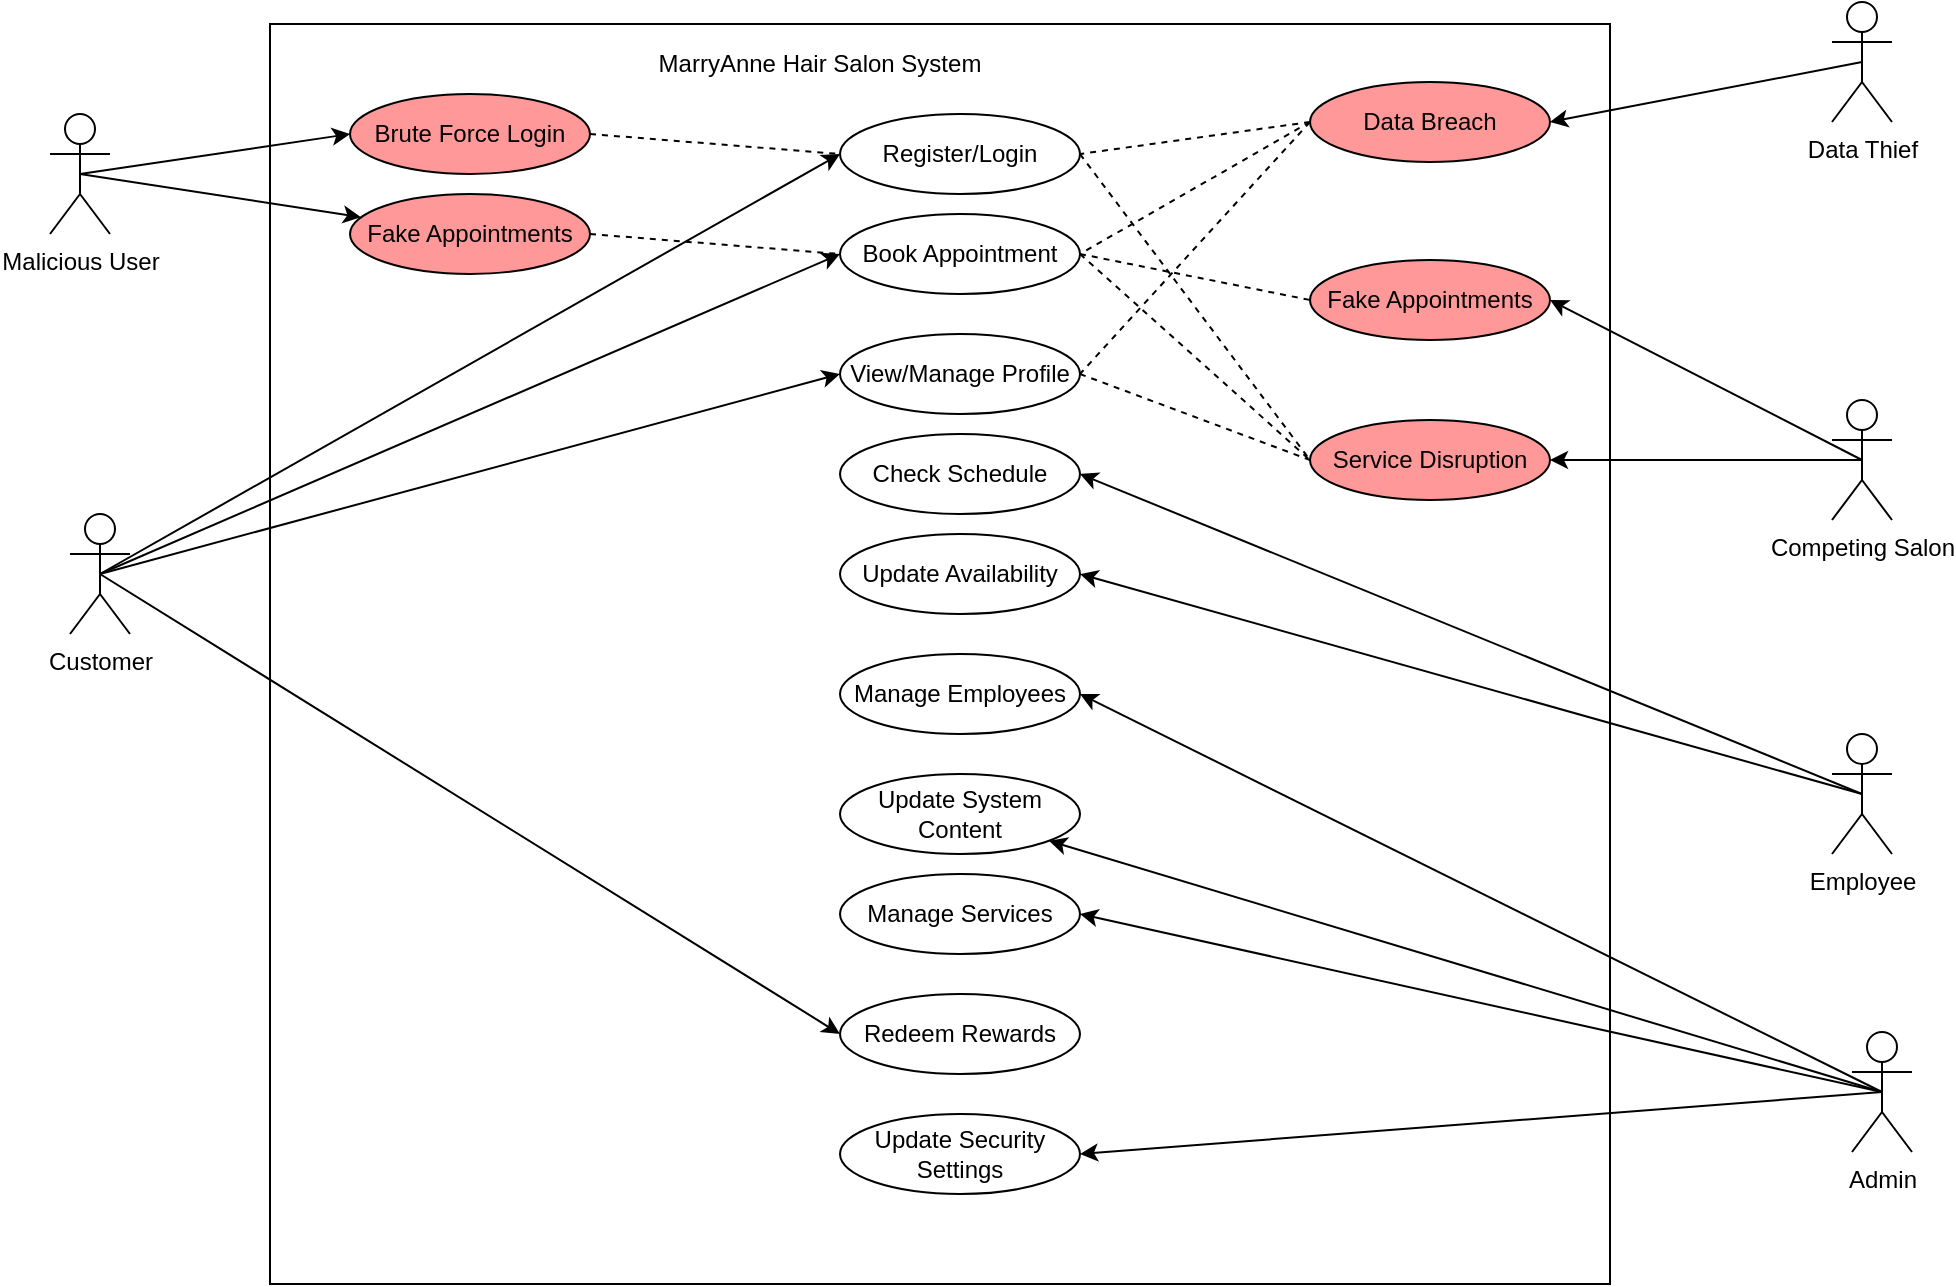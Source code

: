 <mxfile version="21.6.8" type="device">
  <diagram name="Page-1" id="PdGhhgiaSFnorar0To36">
    <mxGraphModel dx="2390" dy="1393" grid="1" gridSize="10" guides="1" tooltips="1" connect="1" arrows="1" fold="1" page="1" pageScale="1" pageWidth="1600" pageHeight="900" math="0" shadow="0">
      <root>
        <mxCell id="0" />
        <mxCell id="1" parent="0" />
        <mxCell id="fvXsnm61Bii9Onc5ht03-1" value="" style="rounded=0;whiteSpace=wrap;html=1;" vertex="1" parent="1">
          <mxGeometry x="420" y="135" width="670" height="630" as="geometry" />
        </mxCell>
        <mxCell id="fvXsnm61Bii9Onc5ht03-2" value="Customer" style="shape=umlActor;verticalLabelPosition=bottom;verticalAlign=top;html=1;outlineConnect=0;" vertex="1" parent="1">
          <mxGeometry x="320" y="380" width="30" height="60" as="geometry" />
        </mxCell>
        <mxCell id="fvXsnm61Bii9Onc5ht03-3" value="Admin" style="shape=umlActor;verticalLabelPosition=bottom;verticalAlign=top;html=1;outlineConnect=0;" vertex="1" parent="1">
          <mxGeometry x="1211" y="639" width="30" height="60" as="geometry" />
        </mxCell>
        <mxCell id="fvXsnm61Bii9Onc5ht03-4" value="Employee" style="shape=umlActor;verticalLabelPosition=bottom;verticalAlign=top;html=1;outlineConnect=0;" vertex="1" parent="1">
          <mxGeometry x="1201" y="490" width="30" height="60" as="geometry" />
        </mxCell>
        <mxCell id="fvXsnm61Bii9Onc5ht03-5" style="rounded=0;orthogonalLoop=1;jettySize=auto;html=1;exitX=0;exitY=0.5;exitDx=0;exitDy=0;entryX=0.5;entryY=0.5;entryDx=0;entryDy=0;entryPerimeter=0;endArrow=none;endFill=0;startArrow=classic;startFill=1;" edge="1" parent="1" source="fvXsnm61Bii9Onc5ht03-7" target="fvXsnm61Bii9Onc5ht03-2">
          <mxGeometry relative="1" as="geometry" />
        </mxCell>
        <mxCell id="fvXsnm61Bii9Onc5ht03-6" style="rounded=0;orthogonalLoop=1;jettySize=auto;html=1;exitX=1;exitY=0.5;exitDx=0;exitDy=0;entryX=0;entryY=0.5;entryDx=0;entryDy=0;dashed=1;endArrow=none;endFill=0;" edge="1" parent="1" source="fvXsnm61Bii9Onc5ht03-7" target="fvXsnm61Bii9Onc5ht03-45">
          <mxGeometry relative="1" as="geometry" />
        </mxCell>
        <mxCell id="fvXsnm61Bii9Onc5ht03-7" value="Register/Login" style="ellipse;whiteSpace=wrap;html=1;" vertex="1" parent="1">
          <mxGeometry x="705" y="180" width="120" height="40" as="geometry" />
        </mxCell>
        <mxCell id="fvXsnm61Bii9Onc5ht03-8" style="rounded=0;orthogonalLoop=1;jettySize=auto;html=1;exitX=0;exitY=0.5;exitDx=0;exitDy=0;entryX=0.5;entryY=0.5;entryDx=0;entryDy=0;entryPerimeter=0;startArrow=classic;startFill=1;endArrow=none;endFill=0;" edge="1" parent="1" source="fvXsnm61Bii9Onc5ht03-11" target="fvXsnm61Bii9Onc5ht03-2">
          <mxGeometry relative="1" as="geometry" />
        </mxCell>
        <mxCell id="fvXsnm61Bii9Onc5ht03-9" style="rounded=0;orthogonalLoop=1;jettySize=auto;html=1;entryX=0;entryY=0.5;entryDx=0;entryDy=0;dashed=1;endArrow=none;endFill=0;exitX=1;exitY=0.5;exitDx=0;exitDy=0;" edge="1" parent="1" source="fvXsnm61Bii9Onc5ht03-11" target="fvXsnm61Bii9Onc5ht03-45">
          <mxGeometry relative="1" as="geometry" />
        </mxCell>
        <mxCell id="fvXsnm61Bii9Onc5ht03-10" style="rounded=0;orthogonalLoop=1;jettySize=auto;html=1;entryX=0;entryY=0.5;entryDx=0;entryDy=0;dashed=1;endArrow=none;endFill=0;exitX=1;exitY=0.5;exitDx=0;exitDy=0;" edge="1" parent="1" source="fvXsnm61Bii9Onc5ht03-11" target="fvXsnm61Bii9Onc5ht03-47">
          <mxGeometry relative="1" as="geometry" />
        </mxCell>
        <mxCell id="fvXsnm61Bii9Onc5ht03-11" value="Book Appointment" style="ellipse;whiteSpace=wrap;html=1;" vertex="1" parent="1">
          <mxGeometry x="705" y="230" width="120" height="40" as="geometry" />
        </mxCell>
        <mxCell id="fvXsnm61Bii9Onc5ht03-12" style="rounded=0;orthogonalLoop=1;jettySize=auto;html=1;entryX=0.5;entryY=0.5;entryDx=0;entryDy=0;entryPerimeter=0;startArrow=classic;startFill=1;endArrow=none;endFill=0;exitX=0;exitY=0.5;exitDx=0;exitDy=0;" edge="1" parent="1" source="fvXsnm61Bii9Onc5ht03-14" target="fvXsnm61Bii9Onc5ht03-2">
          <mxGeometry relative="1" as="geometry" />
        </mxCell>
        <mxCell id="fvXsnm61Bii9Onc5ht03-13" style="rounded=0;orthogonalLoop=1;jettySize=auto;html=1;entryX=0;entryY=0.5;entryDx=0;entryDy=0;dashed=1;endArrow=none;endFill=0;exitX=1;exitY=0.5;exitDx=0;exitDy=0;" edge="1" parent="1" source="fvXsnm61Bii9Onc5ht03-14" target="fvXsnm61Bii9Onc5ht03-45">
          <mxGeometry relative="1" as="geometry" />
        </mxCell>
        <mxCell id="fvXsnm61Bii9Onc5ht03-14" value="View/Manage Profile" style="ellipse;whiteSpace=wrap;html=1;" vertex="1" parent="1">
          <mxGeometry x="705" y="290" width="120" height="40" as="geometry" />
        </mxCell>
        <mxCell id="fvXsnm61Bii9Onc5ht03-15" style="rounded=0;orthogonalLoop=1;jettySize=auto;html=1;exitX=1;exitY=0.5;exitDx=0;exitDy=0;entryX=0.5;entryY=0.5;entryDx=0;entryDy=0;entryPerimeter=0;endArrow=none;endFill=0;startArrow=classic;startFill=1;" edge="1" parent="1" source="fvXsnm61Bii9Onc5ht03-16" target="fvXsnm61Bii9Onc5ht03-3">
          <mxGeometry relative="1" as="geometry" />
        </mxCell>
        <mxCell id="fvXsnm61Bii9Onc5ht03-16" value="Manage Employees" style="ellipse;whiteSpace=wrap;html=1;" vertex="1" parent="1">
          <mxGeometry x="705" y="450" width="120" height="40" as="geometry" />
        </mxCell>
        <mxCell id="fvXsnm61Bii9Onc5ht03-17" style="rounded=0;orthogonalLoop=1;jettySize=auto;html=1;exitX=1;exitY=0.5;exitDx=0;exitDy=0;entryX=0.5;entryY=0.5;entryDx=0;entryDy=0;entryPerimeter=0;startArrow=classic;startFill=1;endArrow=none;endFill=0;" edge="1" parent="1" source="fvXsnm61Bii9Onc5ht03-18" target="fvXsnm61Bii9Onc5ht03-4">
          <mxGeometry relative="1" as="geometry" />
        </mxCell>
        <mxCell id="fvXsnm61Bii9Onc5ht03-18" value="Update Availability" style="ellipse;whiteSpace=wrap;html=1;" vertex="1" parent="1">
          <mxGeometry x="705" y="390" width="120" height="40" as="geometry" />
        </mxCell>
        <mxCell id="fvXsnm61Bii9Onc5ht03-19" style="rounded=0;orthogonalLoop=1;jettySize=auto;html=1;exitX=1;exitY=0.5;exitDx=0;exitDy=0;entryX=0.5;entryY=0.5;entryDx=0;entryDy=0;entryPerimeter=0;startArrow=classic;startFill=1;endArrow=none;endFill=0;" edge="1" parent="1" source="fvXsnm61Bii9Onc5ht03-20" target="fvXsnm61Bii9Onc5ht03-4">
          <mxGeometry relative="1" as="geometry" />
        </mxCell>
        <mxCell id="fvXsnm61Bii9Onc5ht03-20" value="Check Schedule" style="ellipse;whiteSpace=wrap;html=1;" vertex="1" parent="1">
          <mxGeometry x="705" y="340" width="120" height="40" as="geometry" />
        </mxCell>
        <mxCell id="fvXsnm61Bii9Onc5ht03-21" style="rounded=0;orthogonalLoop=1;jettySize=auto;html=1;entryX=0.5;entryY=0.5;entryDx=0;entryDy=0;entryPerimeter=0;startArrow=classic;startFill=1;endArrow=none;endFill=0;exitX=0;exitY=0.5;exitDx=0;exitDy=0;" edge="1" parent="1" source="fvXsnm61Bii9Onc5ht03-22" target="fvXsnm61Bii9Onc5ht03-2">
          <mxGeometry relative="1" as="geometry" />
        </mxCell>
        <mxCell id="fvXsnm61Bii9Onc5ht03-22" value="Redeem Rewards" style="ellipse;whiteSpace=wrap;html=1;" vertex="1" parent="1">
          <mxGeometry x="705" y="620" width="120" height="40" as="geometry" />
        </mxCell>
        <mxCell id="fvXsnm61Bii9Onc5ht03-23" style="rounded=0;orthogonalLoop=1;jettySize=auto;html=1;exitX=1;exitY=0.5;exitDx=0;exitDy=0;entryX=0.5;entryY=0.5;entryDx=0;entryDy=0;entryPerimeter=0;endArrow=none;endFill=0;startArrow=classic;startFill=1;" edge="1" parent="1" source="fvXsnm61Bii9Onc5ht03-24" target="fvXsnm61Bii9Onc5ht03-3">
          <mxGeometry relative="1" as="geometry" />
        </mxCell>
        <mxCell id="fvXsnm61Bii9Onc5ht03-24" value="Manage Services" style="ellipse;whiteSpace=wrap;html=1;" vertex="1" parent="1">
          <mxGeometry x="705" y="560" width="120" height="40" as="geometry" />
        </mxCell>
        <mxCell id="fvXsnm61Bii9Onc5ht03-25" style="rounded=0;orthogonalLoop=1;jettySize=auto;html=1;entryX=0.5;entryY=0.5;entryDx=0;entryDy=0;entryPerimeter=0;endArrow=none;endFill=0;startArrow=classic;startFill=1;" edge="1" parent="1" source="fvXsnm61Bii9Onc5ht03-26" target="fvXsnm61Bii9Onc5ht03-3">
          <mxGeometry relative="1" as="geometry" />
        </mxCell>
        <mxCell id="fvXsnm61Bii9Onc5ht03-26" value="Update System Content" style="ellipse;whiteSpace=wrap;html=1;" vertex="1" parent="1">
          <mxGeometry x="705" y="510" width="120" height="40" as="geometry" />
        </mxCell>
        <mxCell id="fvXsnm61Bii9Onc5ht03-27" style="rounded=0;orthogonalLoop=1;jettySize=auto;html=1;entryX=0.5;entryY=0.5;entryDx=0;entryDy=0;entryPerimeter=0;endArrow=none;endFill=0;startArrow=classic;startFill=1;exitX=1;exitY=0.5;exitDx=0;exitDy=0;" edge="1" parent="1" source="fvXsnm61Bii9Onc5ht03-28" target="fvXsnm61Bii9Onc5ht03-3">
          <mxGeometry relative="1" as="geometry" />
        </mxCell>
        <mxCell id="fvXsnm61Bii9Onc5ht03-28" value="Update Security Settings" style="ellipse;whiteSpace=wrap;html=1;" vertex="1" parent="1">
          <mxGeometry x="705" y="680" width="120" height="40" as="geometry" />
        </mxCell>
        <mxCell id="fvXsnm61Bii9Onc5ht03-29" value="MarryAnne Hair Salon System" style="text;html=1;strokeColor=none;fillColor=none;align=center;verticalAlign=middle;whiteSpace=wrap;rounded=0;" vertex="1" parent="1">
          <mxGeometry x="610" y="140" width="170" height="30" as="geometry" />
        </mxCell>
        <mxCell id="fvXsnm61Bii9Onc5ht03-30" value="Malicious User" style="shape=umlActor;verticalLabelPosition=bottom;verticalAlign=top;html=1;outlineConnect=0;" vertex="1" parent="1">
          <mxGeometry x="310" y="180" width="30" height="60" as="geometry" />
        </mxCell>
        <mxCell id="fvXsnm61Bii9Onc5ht03-31" value="Data Thief" style="shape=umlActor;verticalLabelPosition=bottom;verticalAlign=top;html=1;outlineConnect=0;" vertex="1" parent="1">
          <mxGeometry x="1201" y="124" width="30" height="60" as="geometry" />
        </mxCell>
        <mxCell id="fvXsnm61Bii9Onc5ht03-32" value="Competing Salon" style="shape=umlActor;verticalLabelPosition=bottom;verticalAlign=top;html=1;outlineConnect=0;" vertex="1" parent="1">
          <mxGeometry x="1201" y="323" width="30" height="60" as="geometry" />
        </mxCell>
        <mxCell id="fvXsnm61Bii9Onc5ht03-33" style="rounded=0;orthogonalLoop=1;jettySize=auto;html=1;exitX=0;exitY=0.5;exitDx=0;exitDy=0;entryX=0.5;entryY=0.5;entryDx=0;entryDy=0;entryPerimeter=0;endArrow=none;endFill=0;startArrow=classic;startFill=1;" edge="1" parent="1" source="fvXsnm61Bii9Onc5ht03-35" target="fvXsnm61Bii9Onc5ht03-30">
          <mxGeometry relative="1" as="geometry" />
        </mxCell>
        <mxCell id="fvXsnm61Bii9Onc5ht03-34" style="rounded=0;orthogonalLoop=1;jettySize=auto;html=1;exitX=1;exitY=0.5;exitDx=0;exitDy=0;entryX=0;entryY=0.5;entryDx=0;entryDy=0;dashed=1;endArrow=none;endFill=0;" edge="1" parent="1" source="fvXsnm61Bii9Onc5ht03-35" target="fvXsnm61Bii9Onc5ht03-7">
          <mxGeometry relative="1" as="geometry" />
        </mxCell>
        <mxCell id="fvXsnm61Bii9Onc5ht03-35" value="&lt;font color=&quot;#030303&quot;&gt;Brute Force Login&lt;/font&gt;" style="ellipse;whiteSpace=wrap;html=1;gradientColor=none;fillColor=#FF9999;" vertex="1" parent="1">
          <mxGeometry x="460" y="170" width="120" height="40" as="geometry" />
        </mxCell>
        <mxCell id="fvXsnm61Bii9Onc5ht03-36" style="rounded=0;orthogonalLoop=1;jettySize=auto;html=1;entryX=0.5;entryY=0.5;entryDx=0;entryDy=0;entryPerimeter=0;endArrow=none;endFill=0;startArrow=classic;startFill=1;" edge="1" parent="1" source="fvXsnm61Bii9Onc5ht03-38" target="fvXsnm61Bii9Onc5ht03-30">
          <mxGeometry relative="1" as="geometry" />
        </mxCell>
        <mxCell id="fvXsnm61Bii9Onc5ht03-37" style="rounded=0;orthogonalLoop=1;jettySize=auto;html=1;exitX=1;exitY=0.5;exitDx=0;exitDy=0;entryX=0;entryY=0.5;entryDx=0;entryDy=0;dashed=1;endArrow=none;endFill=0;" edge="1" parent="1" source="fvXsnm61Bii9Onc5ht03-38" target="fvXsnm61Bii9Onc5ht03-11">
          <mxGeometry relative="1" as="geometry" />
        </mxCell>
        <mxCell id="fvXsnm61Bii9Onc5ht03-38" value="&lt;font color=&quot;#030303&quot;&gt;Fake Appointments&lt;/font&gt;" style="ellipse;whiteSpace=wrap;html=1;fillColor=#FF9999;" vertex="1" parent="1">
          <mxGeometry x="460" y="220" width="120" height="40" as="geometry" />
        </mxCell>
        <mxCell id="fvXsnm61Bii9Onc5ht03-39" style="rounded=0;orthogonalLoop=1;jettySize=auto;html=1;entryX=1;entryY=0.5;entryDx=0;entryDy=0;dashed=1;endArrow=none;endFill=0;exitX=0;exitY=0.5;exitDx=0;exitDy=0;" edge="1" parent="1" source="fvXsnm61Bii9Onc5ht03-43" target="fvXsnm61Bii9Onc5ht03-7">
          <mxGeometry relative="1" as="geometry" />
        </mxCell>
        <mxCell id="fvXsnm61Bii9Onc5ht03-40" style="rounded=0;orthogonalLoop=1;jettySize=auto;html=1;entryX=1;entryY=0.5;entryDx=0;entryDy=0;dashed=1;endArrow=none;endFill=0;exitX=0;exitY=0.5;exitDx=0;exitDy=0;" edge="1" parent="1" source="fvXsnm61Bii9Onc5ht03-43" target="fvXsnm61Bii9Onc5ht03-11">
          <mxGeometry relative="1" as="geometry" />
        </mxCell>
        <mxCell id="fvXsnm61Bii9Onc5ht03-41" style="rounded=0;orthogonalLoop=1;jettySize=auto;html=1;entryX=1;entryY=0.5;entryDx=0;entryDy=0;dashed=1;endArrow=none;endFill=0;exitX=0;exitY=0.5;exitDx=0;exitDy=0;" edge="1" parent="1" source="fvXsnm61Bii9Onc5ht03-43" target="fvXsnm61Bii9Onc5ht03-14">
          <mxGeometry relative="1" as="geometry" />
        </mxCell>
        <mxCell id="fvXsnm61Bii9Onc5ht03-42" style="rounded=0;orthogonalLoop=1;jettySize=auto;html=1;entryX=0.5;entryY=0.5;entryDx=0;entryDy=0;entryPerimeter=0;startArrow=classic;startFill=1;endArrow=none;endFill=0;exitX=1;exitY=0.5;exitDx=0;exitDy=0;" edge="1" parent="1" source="fvXsnm61Bii9Onc5ht03-43" target="fvXsnm61Bii9Onc5ht03-31">
          <mxGeometry relative="1" as="geometry" />
        </mxCell>
        <mxCell id="fvXsnm61Bii9Onc5ht03-43" value="&lt;font color=&quot;#030303&quot;&gt;Data Breach&lt;/font&gt;" style="ellipse;whiteSpace=wrap;html=1;gradientColor=none;fillColor=#FF9999;" vertex="1" parent="1">
          <mxGeometry x="940" y="164" width="120" height="40" as="geometry" />
        </mxCell>
        <mxCell id="fvXsnm61Bii9Onc5ht03-44" style="rounded=0;orthogonalLoop=1;jettySize=auto;html=1;entryX=0.5;entryY=0.5;entryDx=0;entryDy=0;entryPerimeter=0;startArrow=classic;startFill=1;endArrow=none;endFill=0;" edge="1" parent="1" source="fvXsnm61Bii9Onc5ht03-45" target="fvXsnm61Bii9Onc5ht03-32">
          <mxGeometry relative="1" as="geometry" />
        </mxCell>
        <mxCell id="fvXsnm61Bii9Onc5ht03-45" value="&lt;font color=&quot;#030303&quot;&gt;Service Disruption&lt;/font&gt;" style="ellipse;whiteSpace=wrap;html=1;gradientColor=none;fillColor=#FF9999;" vertex="1" parent="1">
          <mxGeometry x="940" y="333" width="120" height="40" as="geometry" />
        </mxCell>
        <mxCell id="fvXsnm61Bii9Onc5ht03-46" style="rounded=0;orthogonalLoop=1;jettySize=auto;html=1;entryX=0.5;entryY=0.5;entryDx=0;entryDy=0;entryPerimeter=0;startArrow=classic;startFill=1;endArrow=none;endFill=0;exitX=1;exitY=0.5;exitDx=0;exitDy=0;" edge="1" parent="1" source="fvXsnm61Bii9Onc5ht03-47" target="fvXsnm61Bii9Onc5ht03-32">
          <mxGeometry relative="1" as="geometry" />
        </mxCell>
        <mxCell id="fvXsnm61Bii9Onc5ht03-47" value="&lt;font color=&quot;#030303&quot;&gt;Fake Appointments&lt;/font&gt;" style="ellipse;whiteSpace=wrap;html=1;gradientColor=none;fillColor=#FF9999;" vertex="1" parent="1">
          <mxGeometry x="940" y="253" width="120" height="40" as="geometry" />
        </mxCell>
      </root>
    </mxGraphModel>
  </diagram>
</mxfile>
